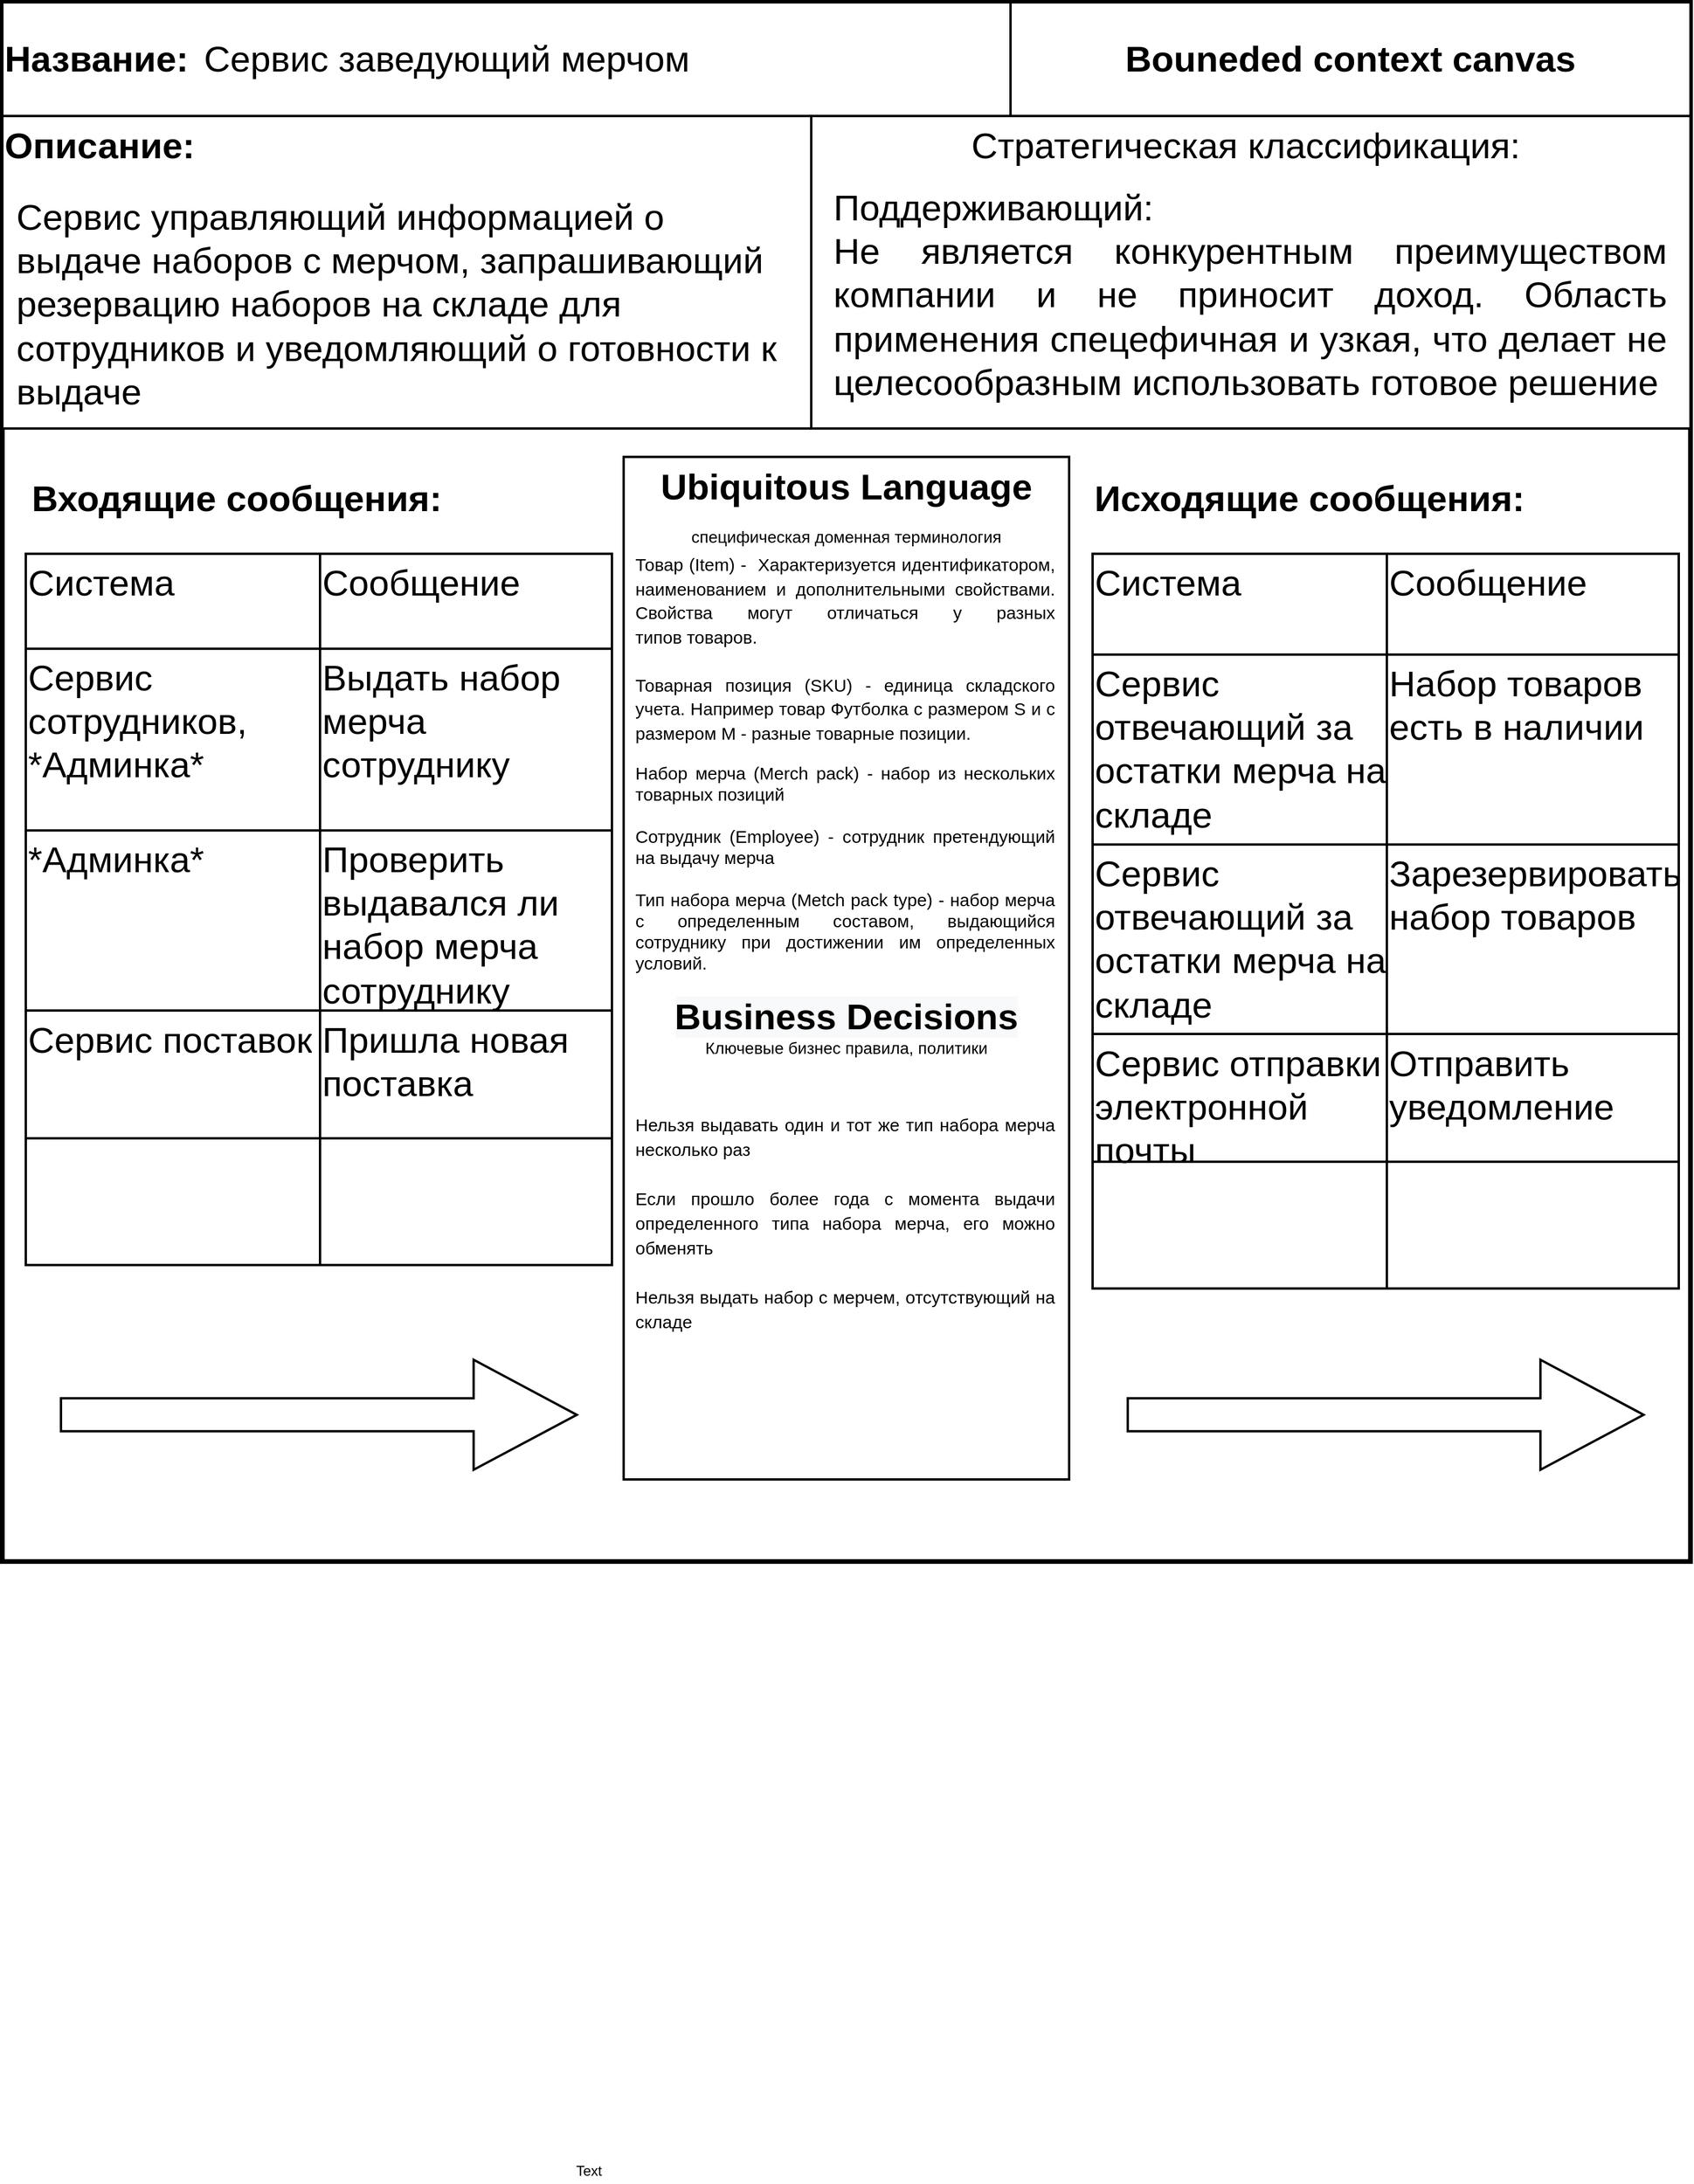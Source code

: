 <mxfile version="15.4.0" type="device"><diagram id="8OFZhzmo89h2vflNufuO" name="Page-1"><mxGraphModel dx="1086" dy="806" grid="1" gridSize="10" guides="1" tooltips="1" connect="1" arrows="1" fold="1" page="1" pageScale="1" pageWidth="827" pageHeight="1169" math="0" shadow="0"><root><mxCell id="0"/><mxCell id="1" parent="0"/><mxCell id="C2i8B1bdvemPvVyp_Ss8-22" value="" style="group" parent="1" vertex="1" connectable="0"><mxGeometry x="110" y="100" width="1440" height="1330" as="geometry"/></mxCell><mxCell id="C2i8B1bdvemPvVyp_Ss8-21" value="" style="group" parent="C2i8B1bdvemPvVyp_Ss8-22" vertex="1" connectable="0"><mxGeometry width="1440" height="1330" as="geometry"/></mxCell><mxCell id="C2i8B1bdvemPvVyp_Ss8-2" value="фывфыв" style="rounded=0;whiteSpace=wrap;html=1;strokeWidth=4;glass=0;shadow=0;sketch=0;" parent="C2i8B1bdvemPvVyp_Ss8-21" vertex="1"><mxGeometry width="1440" height="1330" as="geometry"/></mxCell><mxCell id="C2i8B1bdvemPvVyp_Ss8-10" value="" style="shape=singleArrow;whiteSpace=wrap;html=1;shadow=0;fontSize=31;strokeColor=default;strokeWidth=2;verticalAlign=top;" parent="C2i8B1bdvemPvVyp_Ss8-21" vertex="1"><mxGeometry x="50" y="1157.882" width="440" height="93.882" as="geometry"/></mxCell><mxCell id="C2i8B1bdvemPvVyp_Ss8-11" value="" style="shape=singleArrow;whiteSpace=wrap;html=1;shadow=0;fontSize=31;strokeColor=default;strokeWidth=2;verticalAlign=top;" parent="C2i8B1bdvemPvVyp_Ss8-21" vertex="1"><mxGeometry x="960" y="1157.882" width="440" height="93.882" as="geometry"/></mxCell><mxCell id="C2i8B1bdvemPvVyp_Ss8-14" value="&lt;b&gt;Входящие сообщения:&lt;/b&gt;" style="text;html=1;strokeColor=none;fillColor=none;align=center;verticalAlign=middle;whiteSpace=wrap;rounded=0;shadow=0;glass=0;sketch=0;fontSize=31;" parent="C2i8B1bdvemPvVyp_Ss8-21" vertex="1"><mxGeometry x="20" y="400.0" width="360" height="46.937" as="geometry"/></mxCell><mxCell id="C2i8B1bdvemPvVyp_Ss8-15" value="&lt;b&gt;Исходящие сообщения:&lt;/b&gt;" style="text;html=1;strokeColor=none;fillColor=none;align=center;verticalAlign=middle;whiteSpace=wrap;rounded=0;shadow=0;glass=0;sketch=0;fontSize=31;" parent="C2i8B1bdvemPvVyp_Ss8-21" vertex="1"><mxGeometry x="930" y="400.0" width="370" height="46.937" as="geometry"/></mxCell><mxCell id="C2i8B1bdvemPvVyp_Ss8-36" value="" style="shape=table;html=1;whiteSpace=wrap;startSize=0;container=1;collapsible=0;childLayout=tableLayout;rounded=0;shadow=0;glass=0;sketch=0;fontSize=31;strokeColor=default;strokeWidth=2;align=left;verticalAlign=top;" parent="C2i8B1bdvemPvVyp_Ss8-21" vertex="1"><mxGeometry x="930" y="470.42" width="500" height="409.58" as="geometry"/></mxCell><mxCell id="C2i8B1bdvemPvVyp_Ss8-37" value="" style="shape=partialRectangle;html=1;whiteSpace=wrap;collapsible=0;dropTarget=0;pointerEvents=0;fillColor=none;top=0;left=0;bottom=0;right=0;points=[[0,0.5],[1,0.5]];portConstraint=eastwest;rounded=0;shadow=0;glass=0;sketch=0;fontSize=31;strokeColor=default;strokeWidth=2;align=left;verticalAlign=top;" parent="C2i8B1bdvemPvVyp_Ss8-36" vertex="1"><mxGeometry width="500" height="86" as="geometry"/></mxCell><mxCell id="C2i8B1bdvemPvVyp_Ss8-38" value="Система" style="shape=partialRectangle;html=1;whiteSpace=wrap;connectable=0;fillColor=none;top=0;left=0;bottom=0;right=0;overflow=hidden;pointerEvents=1;rounded=0;shadow=0;glass=0;sketch=0;fontSize=31;strokeColor=default;strokeWidth=2;align=left;verticalAlign=top;" parent="C2i8B1bdvemPvVyp_Ss8-37" vertex="1"><mxGeometry width="251" height="86" as="geometry"><mxRectangle width="251" height="86" as="alternateBounds"/></mxGeometry></mxCell><mxCell id="C2i8B1bdvemPvVyp_Ss8-39" value="Сообщение" style="shape=partialRectangle;html=1;whiteSpace=wrap;connectable=0;fillColor=none;top=0;left=0;bottom=0;right=0;overflow=hidden;pointerEvents=1;rounded=0;shadow=0;glass=0;sketch=0;fontSize=31;strokeColor=default;strokeWidth=2;align=left;verticalAlign=top;" parent="C2i8B1bdvemPvVyp_Ss8-37" vertex="1"><mxGeometry x="251" width="249" height="86" as="geometry"><mxRectangle width="249" height="86" as="alternateBounds"/></mxGeometry></mxCell><mxCell id="C2i8B1bdvemPvVyp_Ss8-40" value="" style="shape=partialRectangle;html=1;whiteSpace=wrap;collapsible=0;dropTarget=0;pointerEvents=0;fillColor=none;top=0;left=0;bottom=0;right=0;points=[[0,0.5],[1,0.5]];portConstraint=eastwest;rounded=0;shadow=0;glass=0;sketch=0;fontSize=31;strokeColor=default;strokeWidth=2;align=left;verticalAlign=top;" parent="C2i8B1bdvemPvVyp_Ss8-36" vertex="1"><mxGeometry y="86" width="500" height="162" as="geometry"/></mxCell><mxCell id="C2i8B1bdvemPvVyp_Ss8-41" value="Cервис отвечающий за остатки мерча на складе" style="shape=partialRectangle;html=1;whiteSpace=wrap;connectable=0;fillColor=none;top=0;left=0;bottom=0;right=0;overflow=hidden;pointerEvents=1;rounded=0;shadow=0;glass=0;sketch=0;fontSize=31;strokeColor=default;strokeWidth=2;align=left;verticalAlign=top;" parent="C2i8B1bdvemPvVyp_Ss8-40" vertex="1"><mxGeometry width="251" height="162" as="geometry"><mxRectangle width="251" height="162" as="alternateBounds"/></mxGeometry></mxCell><mxCell id="C2i8B1bdvemPvVyp_Ss8-42" value="Набор товаров есть в наличии" style="shape=partialRectangle;html=1;whiteSpace=wrap;connectable=0;fillColor=none;top=0;left=0;bottom=0;right=0;overflow=hidden;pointerEvents=1;rounded=0;shadow=0;glass=0;sketch=0;fontSize=31;strokeColor=default;strokeWidth=2;align=left;verticalAlign=top;" parent="C2i8B1bdvemPvVyp_Ss8-40" vertex="1"><mxGeometry x="251" width="249" height="162" as="geometry"><mxRectangle width="249" height="162" as="alternateBounds"/></mxGeometry></mxCell><mxCell id="C2i8B1bdvemPvVyp_Ss8-43" value="" style="shape=partialRectangle;html=1;whiteSpace=wrap;collapsible=0;dropTarget=0;pointerEvents=0;fillColor=none;top=0;left=0;bottom=0;right=0;points=[[0,0.5],[1,0.5]];portConstraint=eastwest;rounded=0;shadow=0;glass=0;sketch=0;fontSize=31;strokeColor=default;strokeWidth=2;align=left;verticalAlign=top;" parent="C2i8B1bdvemPvVyp_Ss8-36" vertex="1"><mxGeometry y="248" width="500" height="162" as="geometry"/></mxCell><mxCell id="C2i8B1bdvemPvVyp_Ss8-44" value="&lt;span&gt;Cервис отвечающий за остатки мерча на складе&lt;/span&gt;" style="shape=partialRectangle;html=1;whiteSpace=wrap;connectable=0;fillColor=none;top=0;left=0;bottom=0;right=0;overflow=hidden;pointerEvents=1;rounded=0;shadow=0;glass=0;sketch=0;fontSize=31;strokeColor=default;strokeWidth=2;align=left;verticalAlign=top;" parent="C2i8B1bdvemPvVyp_Ss8-43" vertex="1"><mxGeometry width="251" height="162" as="geometry"><mxRectangle width="251" height="162" as="alternateBounds"/></mxGeometry></mxCell><mxCell id="C2i8B1bdvemPvVyp_Ss8-45" value="Зарезервировать набор товаров" style="shape=partialRectangle;html=1;whiteSpace=wrap;connectable=0;fillColor=none;top=0;left=0;bottom=0;right=0;overflow=hidden;pointerEvents=1;rounded=0;shadow=0;glass=0;sketch=0;fontSize=31;strokeColor=default;strokeWidth=2;align=left;verticalAlign=top;" parent="C2i8B1bdvemPvVyp_Ss8-43" vertex="1"><mxGeometry x="251" width="249" height="162" as="geometry"><mxRectangle width="249" height="162" as="alternateBounds"/></mxGeometry></mxCell><mxCell id="IKLekAc_ae8mlH1tGpPq-17" value="" style="shape=table;html=1;whiteSpace=wrap;startSize=0;container=1;collapsible=0;childLayout=tableLayout;rounded=0;shadow=0;glass=0;sketch=0;fontSize=31;strokeColor=default;strokeWidth=2;align=left;verticalAlign=top;" parent="C2i8B1bdvemPvVyp_Ss8-21" vertex="1"><mxGeometry x="930" y="880" width="500" height="217.15" as="geometry"/></mxCell><mxCell id="IKLekAc_ae8mlH1tGpPq-18" value="" style="shape=partialRectangle;html=1;whiteSpace=wrap;collapsible=0;dropTarget=0;pointerEvents=0;fillColor=none;top=0;left=0;bottom=0;right=0;points=[[0,0.5],[1,0.5]];portConstraint=eastwest;rounded=0;shadow=0;glass=0;sketch=0;fontSize=31;strokeColor=default;strokeWidth=2;align=left;verticalAlign=top;" parent="IKLekAc_ae8mlH1tGpPq-17" vertex="1"><mxGeometry width="500" height="109" as="geometry"/></mxCell><mxCell id="IKLekAc_ae8mlH1tGpPq-19" value="Сервис отправки электронной почты" style="shape=partialRectangle;html=1;whiteSpace=wrap;connectable=0;fillColor=none;top=0;left=0;bottom=0;right=0;overflow=hidden;pointerEvents=1;rounded=0;shadow=0;glass=0;sketch=0;fontSize=31;strokeColor=default;strokeWidth=2;align=left;verticalAlign=top;" parent="IKLekAc_ae8mlH1tGpPq-18" vertex="1"><mxGeometry width="251" height="109" as="geometry"><mxRectangle width="251" height="109" as="alternateBounds"/></mxGeometry></mxCell><mxCell id="IKLekAc_ae8mlH1tGpPq-20" value="Отправить уведомление" style="shape=partialRectangle;html=1;whiteSpace=wrap;connectable=0;fillColor=none;top=0;left=0;bottom=0;right=0;overflow=hidden;pointerEvents=1;rounded=0;shadow=0;glass=0;sketch=0;fontSize=31;strokeColor=default;strokeWidth=2;align=left;verticalAlign=top;" parent="IKLekAc_ae8mlH1tGpPq-18" vertex="1"><mxGeometry x="251" width="249" height="109" as="geometry"><mxRectangle width="249" height="109" as="alternateBounds"/></mxGeometry></mxCell><mxCell id="IKLekAc_ae8mlH1tGpPq-21" value="" style="shape=partialRectangle;html=1;whiteSpace=wrap;collapsible=0;dropTarget=0;pointerEvents=0;fillColor=none;top=0;left=0;bottom=0;right=0;points=[[0,0.5],[1,0.5]];portConstraint=eastwest;rounded=0;shadow=0;glass=0;sketch=0;fontSize=31;strokeColor=default;strokeWidth=2;align=left;verticalAlign=top;" parent="IKLekAc_ae8mlH1tGpPq-17" vertex="1"><mxGeometry y="109" width="500" height="108" as="geometry"/></mxCell><mxCell id="IKLekAc_ae8mlH1tGpPq-22" value="" style="shape=partialRectangle;html=1;whiteSpace=wrap;connectable=0;fillColor=none;top=0;left=0;bottom=0;right=0;overflow=hidden;pointerEvents=1;rounded=0;shadow=0;glass=0;sketch=0;fontSize=31;strokeColor=default;strokeWidth=2;align=left;verticalAlign=top;" parent="IKLekAc_ae8mlH1tGpPq-21" vertex="1"><mxGeometry width="251" height="108" as="geometry"><mxRectangle width="251" height="108" as="alternateBounds"/></mxGeometry></mxCell><mxCell id="IKLekAc_ae8mlH1tGpPq-23" value="" style="shape=partialRectangle;html=1;whiteSpace=wrap;connectable=0;fillColor=none;top=0;left=0;bottom=0;right=0;overflow=hidden;pointerEvents=1;rounded=0;shadow=0;glass=0;sketch=0;fontSize=31;strokeColor=default;strokeWidth=2;align=left;verticalAlign=top;" parent="IKLekAc_ae8mlH1tGpPq-21" vertex="1"><mxGeometry x="251" width="249" height="108" as="geometry"><mxRectangle width="249" height="108" as="alternateBounds"/></mxGeometry></mxCell><mxCell id="IKLekAc_ae8mlH1tGpPq-24" value="" style="group" parent="C2i8B1bdvemPvVyp_Ss8-21" vertex="1" connectable="0"><mxGeometry x="20" y="470.42" width="500" height="606.73" as="geometry"/></mxCell><mxCell id="C2i8B1bdvemPvVyp_Ss8-23" value="" style="shape=table;html=1;whiteSpace=wrap;startSize=0;container=1;collapsible=0;childLayout=tableLayout;rounded=0;shadow=0;glass=0;sketch=0;fontSize=31;strokeColor=default;strokeWidth=2;align=left;verticalAlign=top;" parent="IKLekAc_ae8mlH1tGpPq-24" vertex="1"><mxGeometry width="500" height="389.58" as="geometry"/></mxCell><mxCell id="C2i8B1bdvemPvVyp_Ss8-24" value="" style="shape=partialRectangle;html=1;whiteSpace=wrap;collapsible=0;dropTarget=0;pointerEvents=0;fillColor=none;top=0;left=0;bottom=0;right=0;points=[[0,0.5],[1,0.5]];portConstraint=eastwest;rounded=0;shadow=0;glass=0;sketch=0;fontSize=31;strokeColor=default;strokeWidth=2;align=left;verticalAlign=top;" parent="C2i8B1bdvemPvVyp_Ss8-23" vertex="1"><mxGeometry width="500" height="81" as="geometry"/></mxCell><mxCell id="C2i8B1bdvemPvVyp_Ss8-25" value="Система" style="shape=partialRectangle;html=1;whiteSpace=wrap;connectable=0;fillColor=none;top=0;left=0;bottom=0;right=0;overflow=hidden;pointerEvents=1;rounded=0;shadow=0;glass=0;sketch=0;fontSize=31;strokeColor=default;strokeWidth=2;align=left;verticalAlign=top;" parent="C2i8B1bdvemPvVyp_Ss8-24" vertex="1"><mxGeometry width="251" height="81" as="geometry"><mxRectangle width="251" height="81" as="alternateBounds"/></mxGeometry></mxCell><mxCell id="C2i8B1bdvemPvVyp_Ss8-26" value="Сообщение" style="shape=partialRectangle;html=1;whiteSpace=wrap;connectable=0;fillColor=none;top=0;left=0;bottom=0;right=0;overflow=hidden;pointerEvents=1;rounded=0;shadow=0;glass=0;sketch=0;fontSize=31;strokeColor=default;strokeWidth=2;align=left;verticalAlign=top;" parent="C2i8B1bdvemPvVyp_Ss8-24" vertex="1"><mxGeometry x="251" width="249" height="81" as="geometry"><mxRectangle width="249" height="81" as="alternateBounds"/></mxGeometry></mxCell><mxCell id="C2i8B1bdvemPvVyp_Ss8-28" value="" style="shape=partialRectangle;html=1;whiteSpace=wrap;collapsible=0;dropTarget=0;pointerEvents=0;fillColor=none;top=0;left=0;bottom=0;right=0;points=[[0,0.5],[1,0.5]];portConstraint=eastwest;rounded=0;shadow=0;glass=0;sketch=0;fontSize=31;strokeColor=default;strokeWidth=2;align=left;verticalAlign=top;" parent="C2i8B1bdvemPvVyp_Ss8-23" vertex="1"><mxGeometry y="81" width="500" height="155" as="geometry"/></mxCell><mxCell id="C2i8B1bdvemPvVyp_Ss8-29" value="Сервис сотрудников,&lt;br&gt;*Админка*" style="shape=partialRectangle;html=1;whiteSpace=wrap;connectable=0;fillColor=none;top=0;left=0;bottom=0;right=0;overflow=hidden;pointerEvents=1;rounded=0;shadow=0;glass=0;sketch=0;fontSize=31;strokeColor=default;strokeWidth=2;align=left;verticalAlign=top;" parent="C2i8B1bdvemPvVyp_Ss8-28" vertex="1"><mxGeometry width="251" height="155" as="geometry"><mxRectangle width="251" height="155" as="alternateBounds"/></mxGeometry></mxCell><mxCell id="C2i8B1bdvemPvVyp_Ss8-30" value="Выдать набор мерча сотруднику" style="shape=partialRectangle;html=1;whiteSpace=wrap;connectable=0;fillColor=none;top=0;left=0;bottom=0;right=0;overflow=hidden;pointerEvents=1;rounded=0;shadow=0;glass=0;sketch=0;fontSize=31;strokeColor=default;strokeWidth=2;align=left;verticalAlign=top;" parent="C2i8B1bdvemPvVyp_Ss8-28" vertex="1"><mxGeometry x="251" width="249" height="155" as="geometry"><mxRectangle width="249" height="155" as="alternateBounds"/></mxGeometry></mxCell><mxCell id="C2i8B1bdvemPvVyp_Ss8-32" value="" style="shape=partialRectangle;html=1;whiteSpace=wrap;collapsible=0;dropTarget=0;pointerEvents=0;fillColor=none;top=0;left=0;bottom=0;right=0;points=[[0,0.5],[1,0.5]];portConstraint=eastwest;rounded=0;shadow=0;glass=0;sketch=0;fontSize=31;strokeColor=default;strokeWidth=2;align=left;verticalAlign=top;" parent="C2i8B1bdvemPvVyp_Ss8-23" vertex="1"><mxGeometry y="236" width="500" height="154" as="geometry"/></mxCell><mxCell id="C2i8B1bdvemPvVyp_Ss8-33" value="*Админка*" style="shape=partialRectangle;html=1;whiteSpace=wrap;connectable=0;fillColor=none;top=0;left=0;bottom=0;right=0;overflow=hidden;pointerEvents=1;rounded=0;shadow=0;glass=0;sketch=0;fontSize=31;strokeColor=default;strokeWidth=2;align=left;verticalAlign=top;" parent="C2i8B1bdvemPvVyp_Ss8-32" vertex="1"><mxGeometry width="251" height="154" as="geometry"><mxRectangle width="251" height="154" as="alternateBounds"/></mxGeometry></mxCell><mxCell id="C2i8B1bdvemPvVyp_Ss8-34" value="Проверить выдавался ли набор мерча сотруднику" style="shape=partialRectangle;html=1;whiteSpace=wrap;connectable=0;fillColor=none;top=0;left=0;bottom=0;right=0;overflow=hidden;pointerEvents=1;rounded=0;shadow=0;glass=0;sketch=0;fontSize=31;strokeColor=default;strokeWidth=2;align=left;verticalAlign=top;" parent="C2i8B1bdvemPvVyp_Ss8-32" vertex="1"><mxGeometry x="251" width="249" height="154" as="geometry"><mxRectangle width="249" height="154" as="alternateBounds"/></mxGeometry></mxCell><mxCell id="IKLekAc_ae8mlH1tGpPq-7" value="" style="shape=table;html=1;whiteSpace=wrap;startSize=0;container=1;collapsible=0;childLayout=tableLayout;rounded=0;shadow=0;glass=0;sketch=0;fontSize=31;strokeColor=default;strokeWidth=2;align=left;verticalAlign=top;" parent="IKLekAc_ae8mlH1tGpPq-24" vertex="1"><mxGeometry y="389.58" width="500" height="217.15" as="geometry"/></mxCell><mxCell id="IKLekAc_ae8mlH1tGpPq-11" value="" style="shape=partialRectangle;html=1;whiteSpace=wrap;collapsible=0;dropTarget=0;pointerEvents=0;fillColor=none;top=0;left=0;bottom=0;right=0;points=[[0,0.5],[1,0.5]];portConstraint=eastwest;rounded=0;shadow=0;glass=0;sketch=0;fontSize=31;strokeColor=default;strokeWidth=2;align=left;verticalAlign=top;" parent="IKLekAc_ae8mlH1tGpPq-7" vertex="1"><mxGeometry width="500" height="109" as="geometry"/></mxCell><mxCell id="IKLekAc_ae8mlH1tGpPq-12" value="Сервис поставок" style="shape=partialRectangle;html=1;whiteSpace=wrap;connectable=0;fillColor=none;top=0;left=0;bottom=0;right=0;overflow=hidden;pointerEvents=1;rounded=0;shadow=0;glass=0;sketch=0;fontSize=31;strokeColor=default;strokeWidth=2;align=left;verticalAlign=top;" parent="IKLekAc_ae8mlH1tGpPq-11" vertex="1"><mxGeometry width="251" height="109" as="geometry"><mxRectangle width="251" height="109" as="alternateBounds"/></mxGeometry></mxCell><mxCell id="IKLekAc_ae8mlH1tGpPq-13" value="Пришла новая поставка" style="shape=partialRectangle;html=1;whiteSpace=wrap;connectable=0;fillColor=none;top=0;left=0;bottom=0;right=0;overflow=hidden;pointerEvents=1;rounded=0;shadow=0;glass=0;sketch=0;fontSize=31;strokeColor=default;strokeWidth=2;align=left;verticalAlign=top;" parent="IKLekAc_ae8mlH1tGpPq-11" vertex="1"><mxGeometry x="251" width="249" height="109" as="geometry"><mxRectangle width="249" height="109" as="alternateBounds"/></mxGeometry></mxCell><mxCell id="IKLekAc_ae8mlH1tGpPq-14" value="" style="shape=partialRectangle;html=1;whiteSpace=wrap;collapsible=0;dropTarget=0;pointerEvents=0;fillColor=none;top=0;left=0;bottom=0;right=0;points=[[0,0.5],[1,0.5]];portConstraint=eastwest;rounded=0;shadow=0;glass=0;sketch=0;fontSize=31;strokeColor=default;strokeWidth=2;align=left;verticalAlign=top;" parent="IKLekAc_ae8mlH1tGpPq-7" vertex="1"><mxGeometry y="109" width="500" height="108" as="geometry"/></mxCell><mxCell id="IKLekAc_ae8mlH1tGpPq-15" value="" style="shape=partialRectangle;html=1;whiteSpace=wrap;connectable=0;fillColor=none;top=0;left=0;bottom=0;right=0;overflow=hidden;pointerEvents=1;rounded=0;shadow=0;glass=0;sketch=0;fontSize=31;strokeColor=default;strokeWidth=2;align=left;verticalAlign=top;" parent="IKLekAc_ae8mlH1tGpPq-14" vertex="1"><mxGeometry width="251" height="108" as="geometry"><mxRectangle width="251" height="108" as="alternateBounds"/></mxGeometry></mxCell><mxCell id="IKLekAc_ae8mlH1tGpPq-16" value="" style="shape=partialRectangle;html=1;whiteSpace=wrap;connectable=0;fillColor=none;top=0;left=0;bottom=0;right=0;overflow=hidden;pointerEvents=1;rounded=0;shadow=0;glass=0;sketch=0;fontSize=31;strokeColor=default;strokeWidth=2;align=left;verticalAlign=top;" parent="IKLekAc_ae8mlH1tGpPq-14" vertex="1"><mxGeometry x="251" width="249" height="108" as="geometry"><mxRectangle width="249" height="108" as="alternateBounds"/></mxGeometry></mxCell><mxCell id="C2i8B1bdvemPvVyp_Ss8-9" value="&lt;b&gt;Ubiquitous Language&lt;/b&gt;&lt;br&gt;&lt;font style=&quot;font-size: 14px&quot;&gt;специфическая доменная терминология&lt;/font&gt;" style="rounded=0;whiteSpace=wrap;html=1;shadow=0;strokeColor=default;strokeWidth=2;verticalAlign=top;fontSize=31;fontStyle=0" parent="C2i8B1bdvemPvVyp_Ss8-22" vertex="1"><mxGeometry x="530" y="387.76" width="380" height="872.24" as="geometry"/></mxCell><mxCell id="C2i8B1bdvemPvVyp_Ss8-19" value="" style="group" parent="C2i8B1bdvemPvVyp_Ss8-22" vertex="1" connectable="0"><mxGeometry width="1440" height="363.529" as="geometry"/></mxCell><mxCell id="C2i8B1bdvemPvVyp_Ss8-5" value="" style="group;strokeColor=none;shadow=0;align=left;" parent="C2i8B1bdvemPvVyp_Ss8-19" vertex="1" connectable="0"><mxGeometry width="1440" height="96.941" as="geometry"/></mxCell><mxCell id="C2i8B1bdvemPvVyp_Ss8-17" value="" style="group" parent="C2i8B1bdvemPvVyp_Ss8-5" vertex="1" connectable="0"><mxGeometry width="1440" height="96.941" as="geometry"/></mxCell><mxCell id="C2i8B1bdvemPvVyp_Ss8-4" value="&lt;font style=&quot;font-size: 31px&quot;&gt;&lt;b&gt;Bouneded context canvas&lt;/b&gt;&lt;/font&gt;" style="rounded=0;whiteSpace=wrap;html=1;strokeWidth=2;strokeColor=default;" parent="C2i8B1bdvemPvVyp_Ss8-17" vertex="1"><mxGeometry x="860" width="580" height="96.941" as="geometry"/></mxCell><mxCell id="C2i8B1bdvemPvVyp_Ss8-16" value="" style="group" parent="C2i8B1bdvemPvVyp_Ss8-17" vertex="1" connectable="0"><mxGeometry width="860.0" height="96.941" as="geometry"/></mxCell><mxCell id="C2i8B1bdvemPvVyp_Ss8-3" value="&lt;b&gt;&lt;font style=&quot;font-size: 31px&quot;&gt;Название:&amp;nbsp;&lt;/font&gt;&lt;/b&gt;" style="rounded=0;whiteSpace=wrap;html=1;strokeWidth=2;align=left;" parent="C2i8B1bdvemPvVyp_Ss8-16" vertex="1"><mxGeometry width="860.0" height="96.941" as="geometry"/></mxCell><mxCell id="C2i8B1bdvemPvVyp_Ss8-13" value="Сервис заведующий мерчом" style="text;html=1;strokeColor=none;fillColor=none;align=left;verticalAlign=middle;whiteSpace=wrap;rounded=0;shadow=0;fontSize=31;" parent="C2i8B1bdvemPvVyp_Ss8-16" vertex="1"><mxGeometry x="170" y="12.118" width="670" height="72.706" as="geometry"/></mxCell><mxCell id="C2i8B1bdvemPvVyp_Ss8-8" value="&lt;font style=&quot;font-size: 31px&quot;&gt;Стратегическая классификация:&amp;nbsp;&lt;/font&gt;" style="rounded=0;whiteSpace=wrap;html=1;shadow=0;strokeColor=default;strokeWidth=2;verticalAlign=top;spacingRight=0;spacing=2;sketch=0;" parent="C2i8B1bdvemPvVyp_Ss8-19" vertex="1"><mxGeometry x="690" y="96.941" width="750" height="266.588" as="geometry"/></mxCell><mxCell id="C2i8B1bdvemPvVyp_Ss8-18" value="" style="group" parent="C2i8B1bdvemPvVyp_Ss8-19" vertex="1" connectable="0"><mxGeometry y="96.941" width="690" height="266.588" as="geometry"/></mxCell><mxCell id="C2i8B1bdvemPvVyp_Ss8-7" value="&lt;font style=&quot;font-size: 31px&quot;&gt;&lt;b&gt;Описание:&lt;/b&gt;&lt;/font&gt;" style="rounded=0;whiteSpace=wrap;html=1;shadow=0;strokeColor=default;strokeWidth=2;align=left;verticalAlign=top;" parent="C2i8B1bdvemPvVyp_Ss8-18" vertex="1"><mxGeometry width="690" height="266.588" as="geometry"/></mxCell><mxCell id="C2i8B1bdvemPvVyp_Ss8-12" value="Сервис управляющий информацией о выдаче наборов с мерчом,&amp;nbsp;запрашивающий резервацию наборов на складе для сотрудников и уведомляющий о готовности к выдаче&amp;nbsp;&amp;nbsp;" style="text;html=1;strokeColor=none;fillColor=none;align=left;verticalAlign=top;whiteSpace=wrap;rounded=0;shadow=0;fontSize=31;" parent="C2i8B1bdvemPvVyp_Ss8-18" vertex="1"><mxGeometry x="10" y="60.588" width="670" height="193.882" as="geometry"/></mxCell><mxCell id="HIC7lZ4OM-H-9Ils8Dxd-2" value="&lt;div style=&quot;text-align: justify&quot;&gt;&lt;span&gt;Поддерживающий:&lt;/span&gt;&lt;/div&gt;&lt;div style=&quot;text-align: justify&quot;&gt;&lt;span&gt;Не является конкурентным преимуществом компании и не приносит доход. Область применения спецефичная и узкая, что делает не целесообразным использовать готовое решение&lt;/span&gt;&lt;/div&gt;" style="text;html=1;strokeColor=none;fillColor=none;align=left;verticalAlign=top;whiteSpace=wrap;rounded=0;shadow=0;fontSize=31;" parent="C2i8B1bdvemPvVyp_Ss8-19" vertex="1"><mxGeometry x="707" y="150" width="713" height="200" as="geometry"/></mxCell><mxCell id="C2i8B1bdvemPvVyp_Ss8-46" value="&lt;div style=&quot;text-align: justify ; line-height: 50%&quot;&gt;&lt;span style=&quot;font-size: 15px&quot;&gt;Товар (Item) -&amp;nbsp;&lt;/span&gt;&lt;span style=&quot;font-size: 15px&quot;&gt;&amp;nbsp;Характеризуется идентификатором, наименованием и&amp;nbsp;&lt;/span&gt;&lt;span style=&quot;font-size: 15px&quot;&gt;дополнительными свойствами. Свойства могут отличаться у разных типов&amp;nbsp;&lt;/span&gt;&lt;span style=&quot;font-size: 15px&quot;&gt;товаров.&lt;/span&gt;&lt;span style=&quot;font-size: 15px&quot;&gt;&lt;br&gt;&lt;/span&gt;&lt;/div&gt;&lt;div style=&quot;text-align: justify ; line-height: 50%&quot;&gt;&lt;span style=&quot;font-size: 15px&quot;&gt;&lt;br&gt;&lt;/span&gt;&lt;/div&gt;&lt;div style=&quot;text-align: justify ; line-height: 50%&quot;&gt;&lt;span style=&quot;font-size: 15px&quot;&gt;Товарная позиция (SKU) -&amp;nbsp;&lt;/span&gt;&lt;span style=&quot;font-size: 15px&quot;&gt;единица складского учета. Например товар Футболка с размером S и с размером M - разные товарные позиции.&lt;/span&gt;&lt;/div&gt;&lt;div&gt;&lt;font style=&quot;font-size: 15px&quot;&gt;&lt;div class=&quot;t668__title t-name t-name_xl&quot;&gt;&lt;div style=&quot;text-align: justify&quot;&gt;&lt;span&gt;&lt;br&gt;&lt;/span&gt;&lt;/div&gt;&lt;/div&gt;&lt;/font&gt;&lt;/div&gt;&lt;span style=&quot;font-size: 15px&quot;&gt;&lt;div style=&quot;text-align: justify&quot;&gt;&lt;span&gt;Набор мерча (Merch pack) - набор из нескольких товарных позиций&amp;nbsp;&lt;/span&gt;&lt;/div&gt;&lt;div style=&quot;text-align: justify&quot;&gt;&lt;span&gt;&lt;br&gt;&lt;/span&gt;&lt;/div&gt;&lt;div style=&quot;text-align: justify&quot;&gt;&lt;span&gt;Сотрудник (Employee) - сотрудник претендующий на выдачу мерча&lt;/span&gt;&lt;/div&gt;&lt;div style=&quot;text-align: justify&quot;&gt;&lt;span&gt;&lt;br&gt;&lt;/span&gt;&lt;/div&gt;&lt;div style=&quot;text-align: justify&quot;&gt;&lt;span&gt;Тип набора мерча (Metch pack type) - набор мерча с определенным составом, выдающийся сотруднику при достижении им определенных условий.&lt;/span&gt;&lt;/div&gt;&lt;div style=&quot;text-align: justify&quot;&gt;&lt;span&gt;&lt;br&gt;&lt;/span&gt;&lt;/div&gt;&lt;div style=&quot;text-align: justify&quot;&gt;&lt;span&gt;&amp;nbsp;&lt;/span&gt;&lt;/div&gt;&lt;div style=&quot;text-align: justify&quot;&gt;&lt;span&gt;&lt;br&gt;&lt;/span&gt;&lt;/div&gt;&lt;/span&gt;" style="text;html=1;strokeColor=none;fillColor=none;align=right;verticalAlign=top;whiteSpace=wrap;rounded=0;shadow=0;glass=0;sketch=0;fontSize=31;" parent="C2i8B1bdvemPvVyp_Ss8-22" vertex="1"><mxGeometry x="540" y="460" width="360" height="370" as="geometry"/></mxCell><mxCell id="IKLekAc_ae8mlH1tGpPq-2" value="&lt;b style=&quot;color: rgb(0 , 0 , 0) ; font-family: &amp;#34;helvetica&amp;#34; ; font-size: 31px ; font-style: normal ; letter-spacing: normal ; text-indent: 0px ; text-transform: none ; word-spacing: 0px ; background-color: rgb(248 , 249 , 250)&quot;&gt;Business Decisions&lt;/b&gt;&lt;br style=&quot;color: rgb(0 , 0 , 0) ; font-family: &amp;#34;helvetica&amp;#34; ; font-size: 31px ; font-style: normal ; font-weight: 400 ; letter-spacing: normal ; text-indent: 0px ; text-transform: none ; word-spacing: 0px ; background-color: rgb(248 , 249 , 250)&quot;&gt;&lt;div&gt;&lt;span style=&quot;font-size: 14px&quot;&gt;&lt;font face=&quot;helvetica&quot;&gt;Ключевые бизнес правила, политики&lt;/font&gt;&lt;/span&gt;&lt;/div&gt;" style="text;whiteSpace=wrap;html=1;align=center;" parent="C2i8B1bdvemPvVyp_Ss8-22" vertex="1"><mxGeometry x="550" y="840" width="340" height="50" as="geometry"/></mxCell><mxCell id="IKLekAc_ae8mlH1tGpPq-6" value="&lt;div style=&quot;text-align: justify ; line-height: 140% ; font-size: 15px&quot;&gt;&lt;div&gt;Нельзя выдавать один и тот же тип набора мерча несколько раз&lt;/div&gt;&lt;div&gt;&lt;br&gt;&lt;/div&gt;&lt;div&gt;Если прошло более года с момента выдачи определенного типа набора мерча, его можно обменять&lt;/div&gt;&lt;div&gt;&lt;br&gt;&lt;/div&gt;&lt;div&gt;Нельзя выдать набор с мерчем, отсутствующий на складе&lt;/div&gt;&lt;/div&gt;" style="text;html=1;strokeColor=none;fillColor=none;align=right;verticalAlign=top;whiteSpace=wrap;rounded=0;shadow=0;glass=0;sketch=0;fontSize=31;" parent="C2i8B1bdvemPvVyp_Ss8-22" vertex="1"><mxGeometry x="540" y="940" width="360" height="370" as="geometry"/></mxCell><mxCell id="IKLekAc_ae8mlH1tGpPq-3" value="Text" style="text;html=1;align=center;verticalAlign=middle;resizable=0;points=[];autosize=1;strokeColor=none;fillColor=none;" parent="1" vertex="1"><mxGeometry x="590" y="1940" width="40" height="20" as="geometry"/></mxCell><mxCell id="IKLekAc_ae8mlH1tGpPq-5" value="&lt;div style=&quot;text-align: justify&quot;&gt;&lt;br&gt;&lt;/div&gt;" style="text;html=1;align=center;verticalAlign=middle;resizable=0;points=[];autosize=1;strokeColor=none;fillColor=none;" parent="1" vertex="1"><mxGeometry x="1290" y="1510" width="20" height="20" as="geometry"/></mxCell></root></mxGraphModel></diagram></mxfile>
